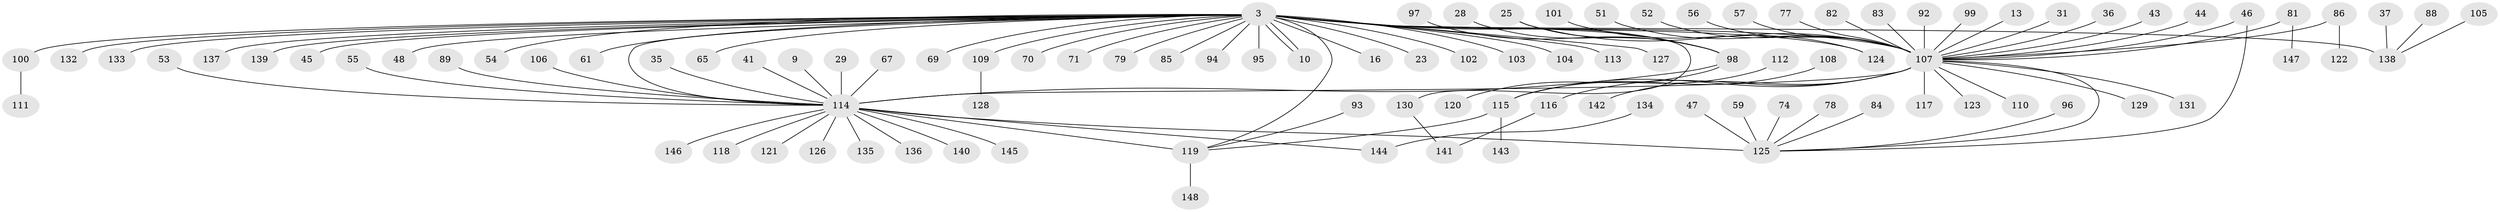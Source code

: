 // original degree distribution, {18: 0.013513513513513514, 4: 0.0472972972972973, 48: 0.006756756756756757, 11: 0.006756756756756757, 5: 0.013513513513513514, 1: 0.5945945945945946, 2: 0.1891891891891892, 9: 0.006756756756756757, 10: 0.006756756756756757, 3: 0.10135135135135136, 6: 0.006756756756756757, 7: 0.006756756756756757}
// Generated by graph-tools (version 1.1) at 2025/50/03/04/25 21:50:09]
// undirected, 103 vertices, 111 edges
graph export_dot {
graph [start="1"]
  node [color=gray90,style=filled];
  3;
  9;
  10;
  13;
  16;
  23;
  25;
  28;
  29;
  31;
  35;
  36;
  37;
  41;
  43;
  44;
  45;
  46;
  47;
  48;
  51;
  52;
  53;
  54;
  55;
  56;
  57;
  59;
  61;
  65;
  67;
  69;
  70;
  71;
  74;
  77;
  78 [super="+33"];
  79 [super="+49+62"];
  81 [super="+73"];
  82;
  83;
  84;
  85;
  86 [super="+68"];
  88;
  89;
  92;
  93;
  94;
  95 [super="+40"];
  96;
  97;
  98 [super="+27"];
  99;
  100;
  101;
  102;
  103;
  104;
  105;
  106;
  107 [super="+26+21+80+72"];
  108;
  109 [super="+90"];
  110;
  111;
  112;
  113;
  114 [super="+6+22"];
  115 [super="+63"];
  116 [super="+30"];
  117;
  118;
  119 [super="+64"];
  120;
  121;
  122;
  123;
  124 [super="+42"];
  125 [super="+91+58"];
  126 [super="+76"];
  127 [super="+75"];
  128;
  129;
  130;
  131;
  132 [super="+39"];
  133;
  134;
  135;
  136;
  137;
  138 [super="+19"];
  139;
  140;
  141;
  142;
  143;
  144 [super="+66"];
  145;
  146;
  147;
  148;
  3 -- 10;
  3 -- 10;
  3 -- 16;
  3 -- 23;
  3 -- 45;
  3 -- 48;
  3 -- 54;
  3 -- 61;
  3 -- 65;
  3 -- 69;
  3 -- 70;
  3 -- 71;
  3 -- 85;
  3 -- 94;
  3 -- 98 [weight=2];
  3 -- 100;
  3 -- 102;
  3 -- 103;
  3 -- 104;
  3 -- 107 [weight=7];
  3 -- 109 [weight=2];
  3 -- 113;
  3 -- 114 [weight=4];
  3 -- 130;
  3 -- 133;
  3 -- 137;
  3 -- 138 [weight=2];
  3 -- 139;
  3 -- 119;
  3 -- 124;
  3 -- 132;
  3 -- 95;
  3 -- 79 [weight=2];
  3 -- 127;
  9 -- 114;
  13 -- 107;
  25 -- 98;
  25 -- 107;
  28 -- 98;
  29 -- 114;
  31 -- 107;
  35 -- 114;
  36 -- 107;
  37 -- 138;
  41 -- 114;
  43 -- 107;
  44 -- 107;
  46 -- 125;
  46 -- 107;
  47 -- 125;
  51 -- 107;
  52 -- 107;
  53 -- 114;
  55 -- 114;
  56 -- 107;
  57 -- 107;
  59 -- 125;
  67 -- 114;
  74 -- 125;
  77 -- 107;
  78 -- 125;
  81 -- 147;
  81 -- 107;
  82 -- 107;
  83 -- 107;
  84 -- 125;
  86 -- 122;
  86 -- 107;
  88 -- 138;
  89 -- 114;
  92 -- 107;
  93 -- 119;
  96 -- 125;
  97 -- 98;
  98 -- 120;
  98 -- 114;
  99 -- 107;
  100 -- 111;
  101 -- 124;
  105 -- 138;
  106 -- 114;
  107 -- 114;
  107 -- 129;
  107 -- 142;
  107 -- 110;
  107 -- 115 [weight=2];
  107 -- 125;
  107 -- 131;
  107 -- 117;
  107 -- 123;
  107 -- 116;
  108 -- 115;
  109 -- 128;
  112 -- 115;
  114 -- 135;
  114 -- 136;
  114 -- 140;
  114 -- 145;
  114 -- 146;
  114 -- 118;
  114 -- 119 [weight=3];
  114 -- 121;
  114 -- 125 [weight=4];
  114 -- 144;
  114 -- 126;
  115 -- 143;
  115 -- 119;
  116 -- 141;
  119 -- 148;
  130 -- 141;
  134 -- 144;
}
